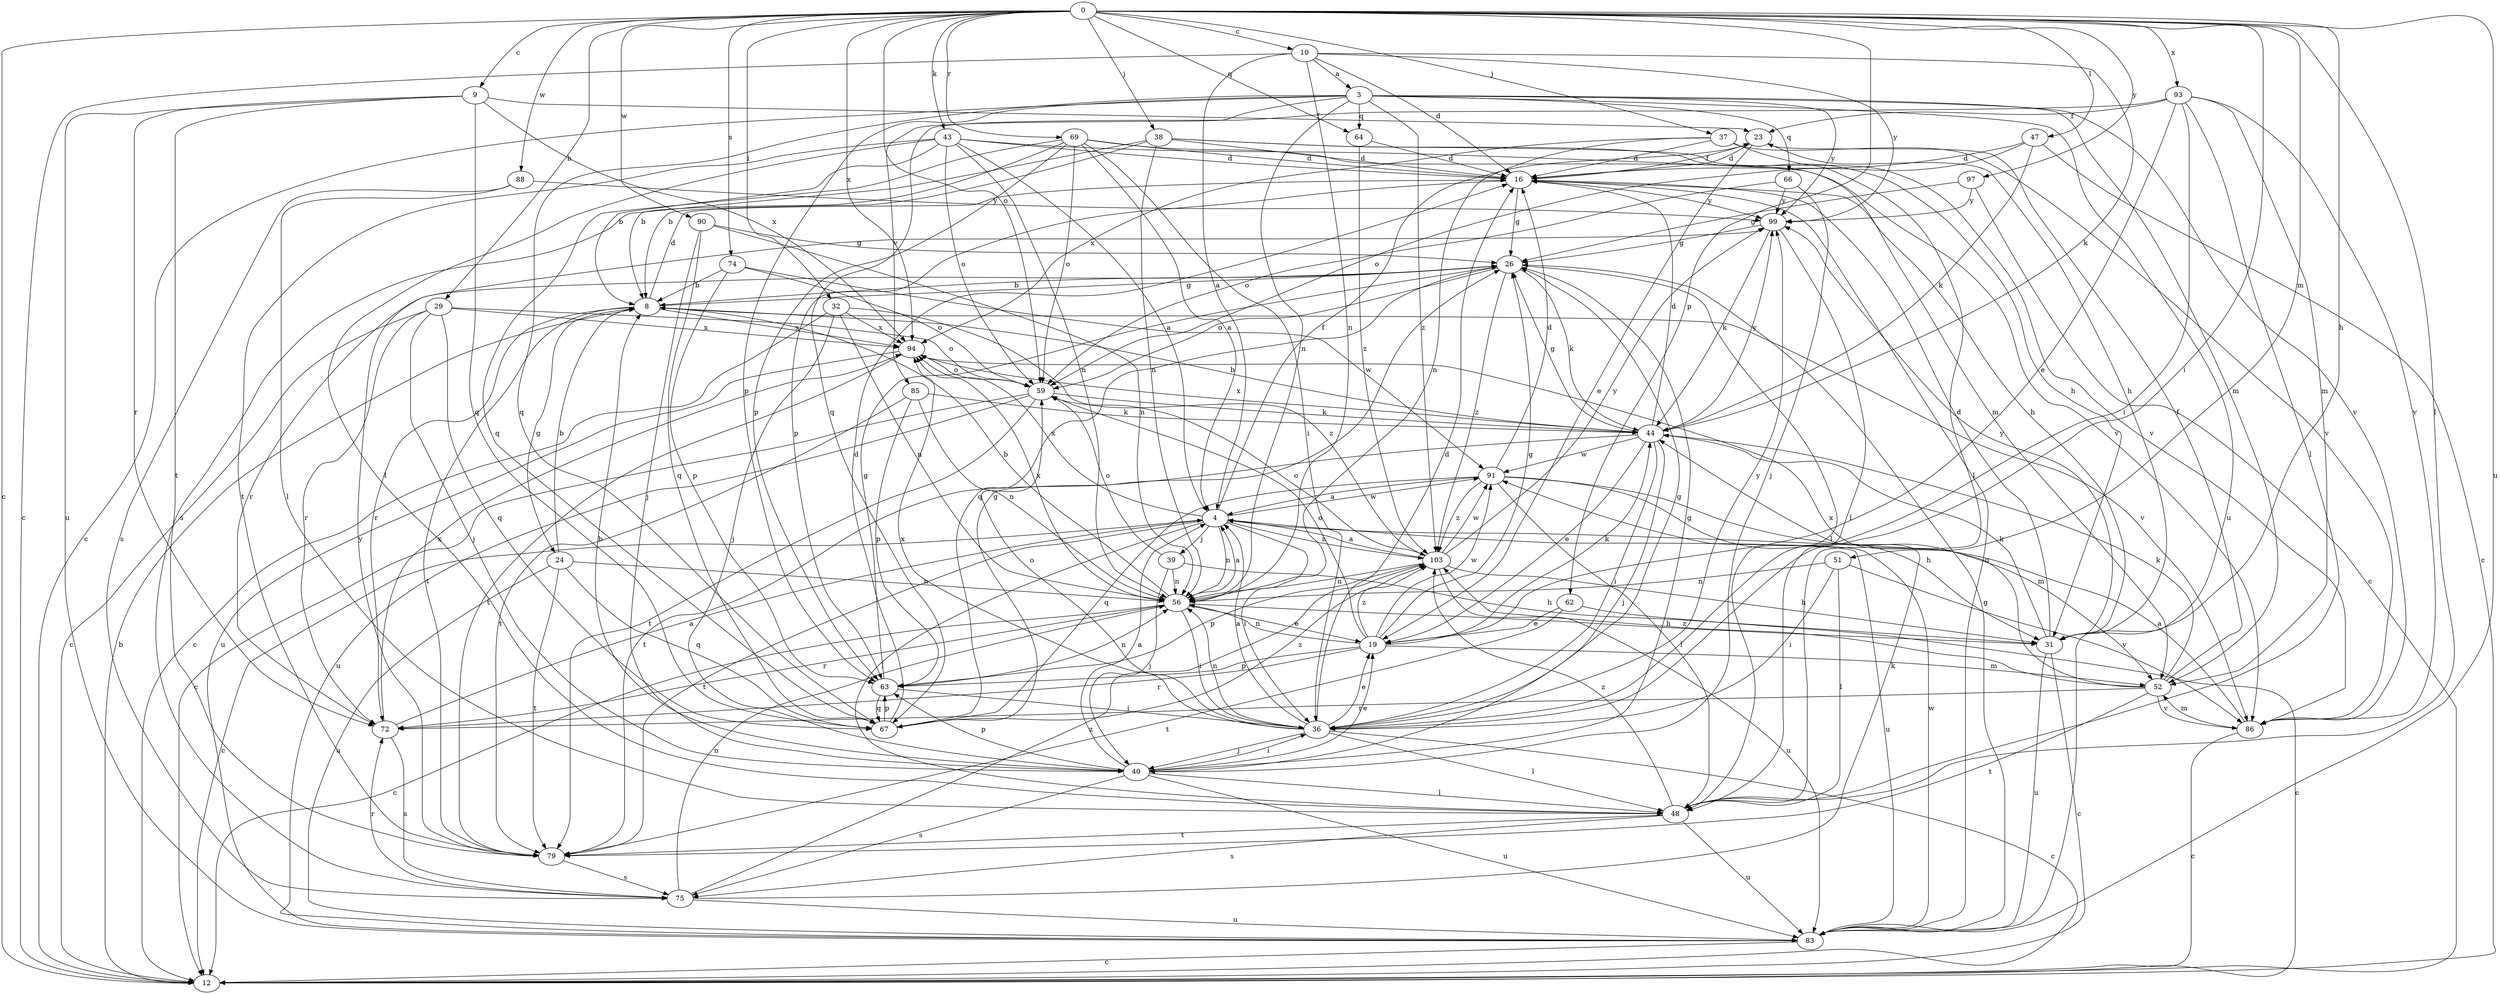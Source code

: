 strict digraph  {
0;
3;
4;
8;
9;
10;
12;
16;
19;
23;
24;
26;
29;
31;
32;
36;
37;
38;
39;
40;
43;
44;
47;
48;
51;
52;
56;
59;
62;
63;
64;
66;
67;
69;
72;
74;
75;
79;
83;
85;
86;
88;
90;
91;
93;
94;
97;
99;
103;
0 -> 9  [label=c];
0 -> 10  [label=c];
0 -> 12  [label=c];
0 -> 29  [label=h];
0 -> 31  [label=h];
0 -> 32  [label=i];
0 -> 36  [label=i];
0 -> 37  [label=j];
0 -> 38  [label=j];
0 -> 43  [label=k];
0 -> 47  [label=l];
0 -> 48  [label=l];
0 -> 51  [label=m];
0 -> 59  [label=o];
0 -> 62  [label=p];
0 -> 64  [label=q];
0 -> 69  [label=r];
0 -> 74  [label=s];
0 -> 83  [label=u];
0 -> 88  [label=w];
0 -> 90  [label=w];
0 -> 93  [label=x];
0 -> 94  [label=x];
0 -> 97  [label=y];
3 -> 12  [label=c];
3 -> 52  [label=m];
3 -> 56  [label=n];
3 -> 63  [label=p];
3 -> 64  [label=q];
3 -> 66  [label=q];
3 -> 67  [label=q];
3 -> 83  [label=u];
3 -> 85  [label=v];
3 -> 86  [label=v];
3 -> 99  [label=y];
3 -> 103  [label=z];
4 -> 12  [label=c];
4 -> 23  [label=f];
4 -> 36  [label=i];
4 -> 39  [label=j];
4 -> 48  [label=l];
4 -> 56  [label=n];
4 -> 79  [label=t];
4 -> 83  [label=u];
4 -> 91  [label=w];
4 -> 94  [label=x];
4 -> 103  [label=z];
8 -> 16  [label=d];
8 -> 24  [label=g];
8 -> 26  [label=g];
8 -> 72  [label=r];
8 -> 79  [label=t];
8 -> 86  [label=v];
8 -> 94  [label=x];
9 -> 23  [label=f];
9 -> 67  [label=q];
9 -> 72  [label=r];
9 -> 79  [label=t];
9 -> 83  [label=u];
9 -> 94  [label=x];
10 -> 3  [label=a];
10 -> 4  [label=a];
10 -> 12  [label=c];
10 -> 16  [label=d];
10 -> 44  [label=k];
10 -> 56  [label=n];
10 -> 99  [label=y];
12 -> 8  [label=b];
16 -> 23  [label=f];
16 -> 26  [label=g];
16 -> 31  [label=h];
16 -> 63  [label=p];
16 -> 83  [label=u];
16 -> 99  [label=y];
19 -> 26  [label=g];
19 -> 44  [label=k];
19 -> 52  [label=m];
19 -> 56  [label=n];
19 -> 59  [label=o];
19 -> 63  [label=p];
19 -> 72  [label=r];
19 -> 91  [label=w];
19 -> 103  [label=z];
23 -> 16  [label=d];
23 -> 19  [label=e];
23 -> 31  [label=h];
24 -> 8  [label=b];
24 -> 56  [label=n];
24 -> 67  [label=q];
24 -> 79  [label=t];
24 -> 83  [label=u];
26 -> 8  [label=b];
26 -> 44  [label=k];
26 -> 48  [label=l];
26 -> 59  [label=o];
26 -> 67  [label=q];
26 -> 72  [label=r];
26 -> 103  [label=z];
29 -> 12  [label=c];
29 -> 40  [label=j];
29 -> 59  [label=o];
29 -> 67  [label=q];
29 -> 72  [label=r];
29 -> 94  [label=x];
31 -> 12  [label=c];
31 -> 16  [label=d];
31 -> 44  [label=k];
31 -> 83  [label=u];
31 -> 99  [label=y];
32 -> 12  [label=c];
32 -> 40  [label=j];
32 -> 56  [label=n];
32 -> 94  [label=x];
32 -> 103  [label=z];
36 -> 4  [label=a];
36 -> 12  [label=c];
36 -> 16  [label=d];
36 -> 19  [label=e];
36 -> 26  [label=g];
36 -> 40  [label=j];
36 -> 48  [label=l];
36 -> 56  [label=n];
36 -> 59  [label=o];
36 -> 94  [label=x];
36 -> 99  [label=y];
37 -> 16  [label=d];
37 -> 48  [label=l];
37 -> 56  [label=n];
37 -> 86  [label=v];
37 -> 94  [label=x];
38 -> 8  [label=b];
38 -> 16  [label=d];
38 -> 31  [label=h];
38 -> 56  [label=n];
38 -> 75  [label=s];
38 -> 86  [label=v];
39 -> 31  [label=h];
39 -> 40  [label=j];
39 -> 56  [label=n];
39 -> 59  [label=o];
40 -> 4  [label=a];
40 -> 8  [label=b];
40 -> 19  [label=e];
40 -> 26  [label=g];
40 -> 36  [label=i];
40 -> 48  [label=l];
40 -> 63  [label=p];
40 -> 75  [label=s];
40 -> 83  [label=u];
43 -> 4  [label=a];
43 -> 8  [label=b];
43 -> 16  [label=d];
43 -> 48  [label=l];
43 -> 56  [label=n];
43 -> 59  [label=o];
43 -> 79  [label=t];
43 -> 86  [label=v];
44 -> 8  [label=b];
44 -> 16  [label=d];
44 -> 19  [label=e];
44 -> 26  [label=g];
44 -> 36  [label=i];
44 -> 40  [label=j];
44 -> 79  [label=t];
44 -> 91  [label=w];
44 -> 94  [label=x];
44 -> 99  [label=y];
47 -> 12  [label=c];
47 -> 16  [label=d];
47 -> 44  [label=k];
47 -> 59  [label=o];
48 -> 75  [label=s];
48 -> 79  [label=t];
48 -> 83  [label=u];
48 -> 103  [label=z];
51 -> 36  [label=i];
51 -> 48  [label=l];
51 -> 56  [label=n];
51 -> 86  [label=v];
52 -> 23  [label=f];
52 -> 44  [label=k];
52 -> 72  [label=r];
52 -> 79  [label=t];
52 -> 86  [label=v];
52 -> 94  [label=x];
52 -> 103  [label=z];
56 -> 4  [label=a];
56 -> 8  [label=b];
56 -> 12  [label=c];
56 -> 19  [label=e];
56 -> 31  [label=h];
56 -> 36  [label=i];
56 -> 72  [label=r];
56 -> 94  [label=x];
59 -> 12  [label=c];
59 -> 44  [label=k];
59 -> 79  [label=t];
59 -> 83  [label=u];
62 -> 12  [label=c];
62 -> 19  [label=e];
62 -> 79  [label=t];
63 -> 26  [label=g];
63 -> 36  [label=i];
63 -> 56  [label=n];
63 -> 67  [label=q];
64 -> 16  [label=d];
64 -> 103  [label=z];
66 -> 40  [label=j];
66 -> 59  [label=o];
66 -> 99  [label=y];
67 -> 16  [label=d];
67 -> 26  [label=g];
67 -> 63  [label=p];
67 -> 103  [label=z];
69 -> 4  [label=a];
69 -> 8  [label=b];
69 -> 16  [label=d];
69 -> 36  [label=i];
69 -> 52  [label=m];
69 -> 59  [label=o];
69 -> 63  [label=p];
69 -> 67  [label=q];
72 -> 4  [label=a];
72 -> 75  [label=s];
72 -> 94  [label=x];
74 -> 8  [label=b];
74 -> 59  [label=o];
74 -> 63  [label=p];
74 -> 91  [label=w];
75 -> 44  [label=k];
75 -> 56  [label=n];
75 -> 72  [label=r];
75 -> 83  [label=u];
75 -> 103  [label=z];
79 -> 75  [label=s];
79 -> 99  [label=y];
83 -> 12  [label=c];
83 -> 26  [label=g];
83 -> 91  [label=w];
85 -> 44  [label=k];
85 -> 56  [label=n];
85 -> 63  [label=p];
85 -> 79  [label=t];
86 -> 4  [label=a];
86 -> 12  [label=c];
86 -> 52  [label=m];
88 -> 48  [label=l];
88 -> 75  [label=s];
88 -> 99  [label=y];
90 -> 26  [label=g];
90 -> 40  [label=j];
90 -> 56  [label=n];
90 -> 67  [label=q];
91 -> 4  [label=a];
91 -> 16  [label=d];
91 -> 31  [label=h];
91 -> 48  [label=l];
91 -> 52  [label=m];
91 -> 67  [label=q];
91 -> 103  [label=z];
93 -> 19  [label=e];
93 -> 23  [label=f];
93 -> 36  [label=i];
93 -> 48  [label=l];
93 -> 52  [label=m];
93 -> 67  [label=q];
93 -> 86  [label=v];
94 -> 59  [label=o];
94 -> 79  [label=t];
94 -> 83  [label=u];
97 -> 12  [label=c];
97 -> 26  [label=g];
97 -> 99  [label=y];
99 -> 26  [label=g];
99 -> 44  [label=k];
99 -> 48  [label=l];
103 -> 4  [label=a];
103 -> 31  [label=h];
103 -> 56  [label=n];
103 -> 59  [label=o];
103 -> 63  [label=p];
103 -> 83  [label=u];
103 -> 91  [label=w];
103 -> 99  [label=y];
}
